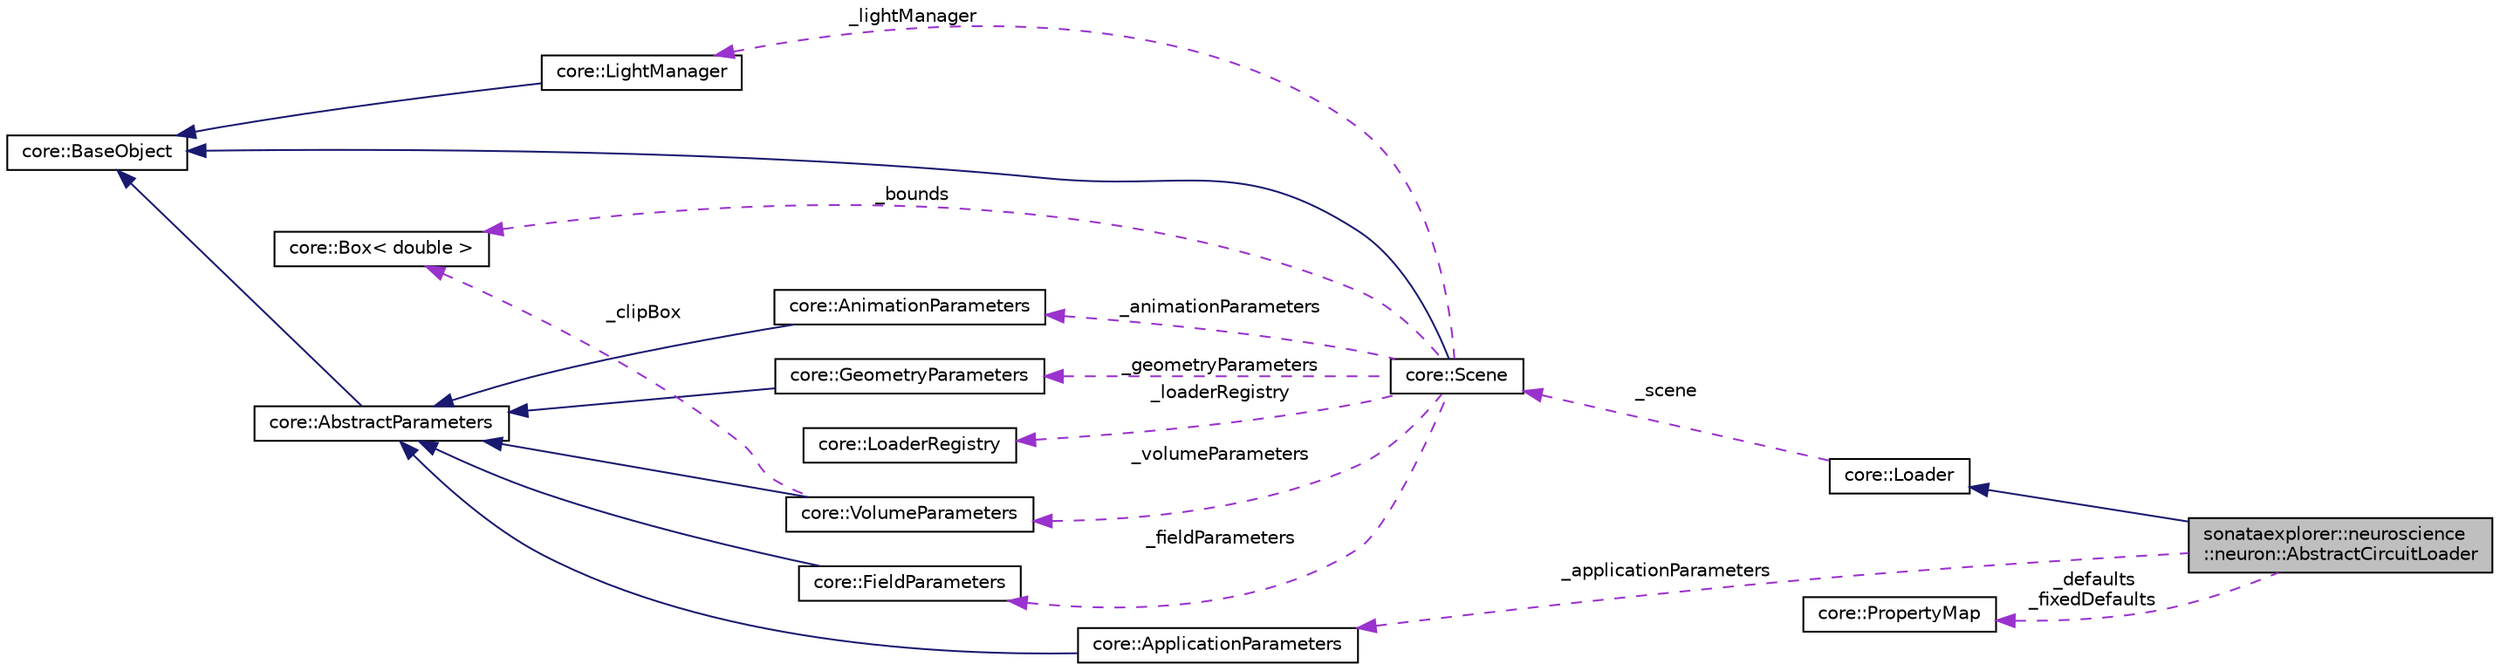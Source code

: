 digraph "sonataexplorer::neuroscience::neuron::AbstractCircuitLoader"
{
 // LATEX_PDF_SIZE
  edge [fontname="Helvetica",fontsize="10",labelfontname="Helvetica",labelfontsize="10"];
  node [fontname="Helvetica",fontsize="10",shape=record];
  rankdir="LR";
  Node1 [label="sonataexplorer::neuroscience\l::neuron::AbstractCircuitLoader",height=0.2,width=0.4,color="black", fillcolor="grey75", style="filled", fontcolor="black",tooltip=" "];
  Node2 -> Node1 [dir="back",color="midnightblue",fontsize="10",style="solid",fontname="Helvetica"];
  Node2 [label="core::Loader",height=0.2,width=0.4,color="black", fillcolor="white", style="filled",URL="$de/d2b/classcore_1_1Loader.html",tooltip=" "];
  Node3 -> Node2 [dir="back",color="darkorchid3",fontsize="10",style="dashed",label=" _scene" ,fontname="Helvetica"];
  Node3 [label="core::Scene",height=0.2,width=0.4,color="black", fillcolor="white", style="filled",URL="$d5/d76/classcore_1_1Scene.html",tooltip="Scene object This object contains collections of geometries, materials and light sources that are use..."];
  Node4 -> Node3 [dir="back",color="midnightblue",fontsize="10",style="solid",fontname="Helvetica"];
  Node4 [label="core::BaseObject",height=0.2,width=0.4,color="black", fillcolor="white", style="filled",URL="$d1/dc6/classcore_1_1BaseObject.html",tooltip=" "];
  Node5 -> Node3 [dir="back",color="darkorchid3",fontsize="10",style="dashed",label=" _loaderRegistry" ,fontname="Helvetica"];
  Node5 [label="core::LoaderRegistry",height=0.2,width=0.4,color="black", fillcolor="white", style="filled",URL="$dc/d97/classcore_1_1LoaderRegistry.html",tooltip=" "];
  Node6 -> Node3 [dir="back",color="darkorchid3",fontsize="10",style="dashed",label=" _geometryParameters" ,fontname="Helvetica"];
  Node6 [label="core::GeometryParameters",height=0.2,width=0.4,color="black", fillcolor="white", style="filled",URL="$d8/d43/classcore_1_1GeometryParameters.html",tooltip=" "];
  Node7 -> Node6 [dir="back",color="midnightblue",fontsize="10",style="solid",fontname="Helvetica"];
  Node7 [label="core::AbstractParameters",height=0.2,width=0.4,color="black", fillcolor="white", style="filled",URL="$da/dda/classcore_1_1AbstractParameters.html",tooltip=" "];
  Node4 -> Node7 [dir="back",color="midnightblue",fontsize="10",style="solid",fontname="Helvetica"];
  Node8 -> Node3 [dir="back",color="darkorchid3",fontsize="10",style="dashed",label=" _volumeParameters" ,fontname="Helvetica"];
  Node8 [label="core::VolumeParameters",height=0.2,width=0.4,color="black", fillcolor="white", style="filled",URL="$df/da5/classcore_1_1VolumeParameters.html",tooltip=" "];
  Node7 -> Node8 [dir="back",color="midnightblue",fontsize="10",style="solid",fontname="Helvetica"];
  Node9 -> Node8 [dir="back",color="darkorchid3",fontsize="10",style="dashed",label=" _clipBox" ,fontname="Helvetica"];
  Node9 [label="core::Box\< double \>",height=0.2,width=0.4,color="black", fillcolor="white", style="filled",URL="$df/d44/classcore_1_1Box.html",tooltip=" "];
  Node10 -> Node3 [dir="back",color="darkorchid3",fontsize="10",style="dashed",label=" _lightManager" ,fontname="Helvetica"];
  Node10 [label="core::LightManager",height=0.2,width=0.4,color="black", fillcolor="white", style="filled",URL="$d0/dc8/classcore_1_1LightManager.html",tooltip="Manages light sources in a scene."];
  Node4 -> Node10 [dir="back",color="midnightblue",fontsize="10",style="solid",fontname="Helvetica"];
  Node11 -> Node3 [dir="back",color="darkorchid3",fontsize="10",style="dashed",label=" _fieldParameters" ,fontname="Helvetica"];
  Node11 [label="core::FieldParameters",height=0.2,width=0.4,color="black", fillcolor="white", style="filled",URL="$d3/d75/classcore_1_1FieldParameters.html",tooltip=" "];
  Node7 -> Node11 [dir="back",color="midnightblue",fontsize="10",style="solid",fontname="Helvetica"];
  Node12 -> Node3 [dir="back",color="darkorchid3",fontsize="10",style="dashed",label=" _animationParameters" ,fontname="Helvetica"];
  Node12 [label="core::AnimationParameters",height=0.2,width=0.4,color="black", fillcolor="white", style="filled",URL="$d4/dfb/classcore_1_1AnimationParameters.html",tooltip=" "];
  Node7 -> Node12 [dir="back",color="midnightblue",fontsize="10",style="solid",fontname="Helvetica"];
  Node9 -> Node3 [dir="back",color="darkorchid3",fontsize="10",style="dashed",label=" _bounds" ,fontname="Helvetica"];
  Node13 -> Node1 [dir="back",color="darkorchid3",fontsize="10",style="dashed",label=" _applicationParameters" ,fontname="Helvetica"];
  Node13 [label="core::ApplicationParameters",height=0.2,width=0.4,color="black", fillcolor="white", style="filled",URL="$d2/db2/classcore_1_1ApplicationParameters.html",tooltip=" "];
  Node7 -> Node13 [dir="back",color="midnightblue",fontsize="10",style="solid",fontname="Helvetica"];
  Node14 -> Node1 [dir="back",color="darkorchid3",fontsize="10",style="dashed",label=" _defaults\n_fixedDefaults" ,fontname="Helvetica"];
  Node14 [label="core::PropertyMap",height=0.2,width=0.4,color="black", fillcolor="white", style="filled",URL="$d9/daa/classcore_1_1PropertyMap.html",tooltip=" "];
}
